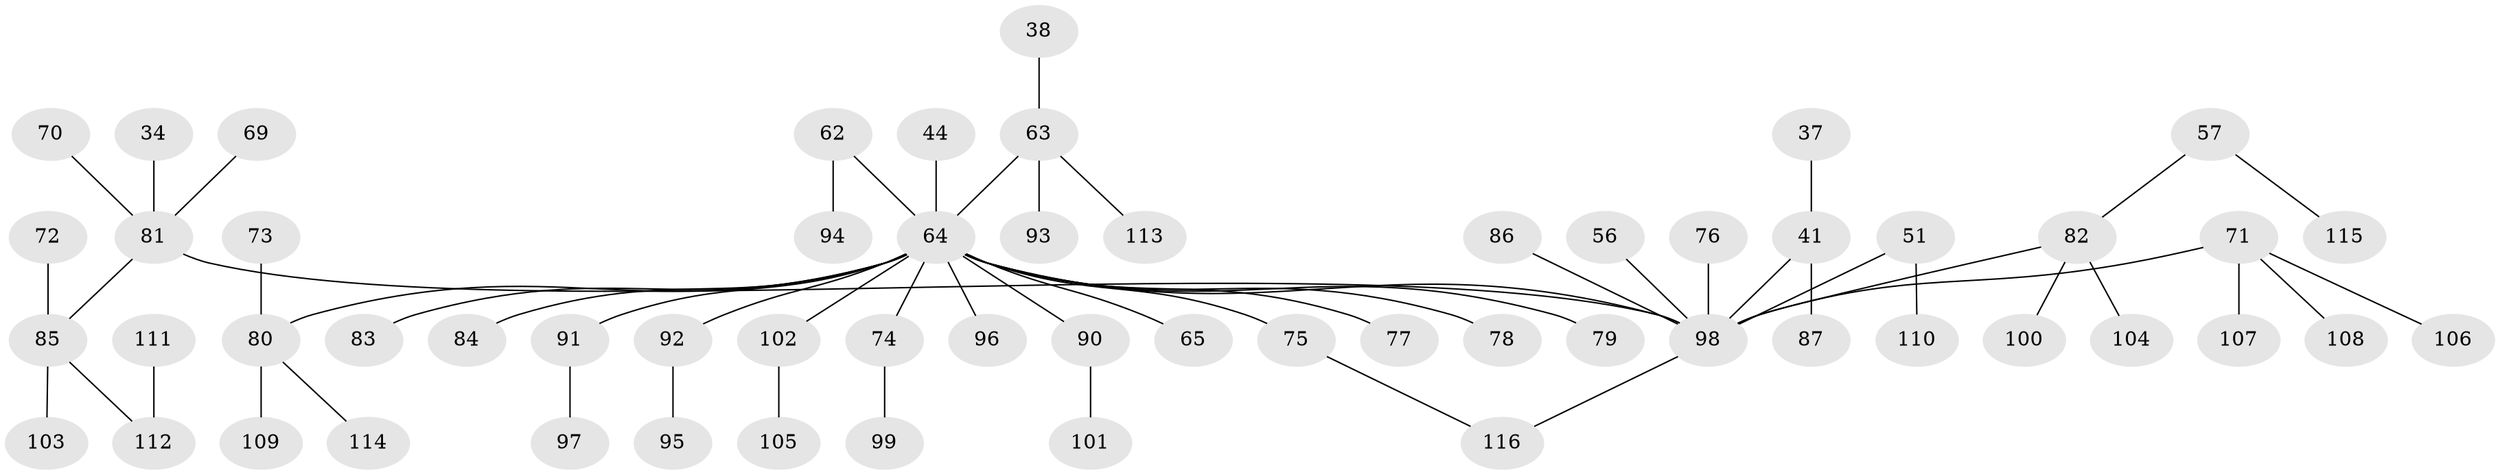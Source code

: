 // original degree distribution, {6: 0.034482758620689655, 7: 0.008620689655172414, 3: 0.1810344827586207, 4: 0.0603448275862069, 2: 0.21551724137931033, 1: 0.49137931034482757, 5: 0.008620689655172414}
// Generated by graph-tools (version 1.1) at 2025/45/03/04/25 21:45:55]
// undirected, 58 vertices, 58 edges
graph export_dot {
graph [start="1"]
  node [color=gray90,style=filled];
  34;
  37;
  38;
  41 [super="+22"];
  44;
  51;
  56;
  57;
  62;
  63 [super="+31+25+43+36"];
  64 [super="+35+53"];
  65;
  69;
  70;
  71 [super="+67"];
  72;
  73;
  74 [super="+66"];
  75 [super="+61"];
  76;
  77;
  78;
  79;
  80 [super="+60"];
  81 [super="+28+48"];
  82 [super="+49"];
  83;
  84 [super="+50"];
  85 [super="+54+68"];
  86;
  87;
  90 [super="+27"];
  91;
  92 [super="+39+88"];
  93;
  94;
  95;
  96;
  97;
  98 [super="+11+14+20+19+13+23+47+32"];
  99;
  100;
  101;
  102;
  103;
  104;
  105;
  106;
  107;
  108;
  109;
  110;
  111;
  112 [super="+89"];
  113;
  114;
  115;
  116 [super="+24"];
  34 -- 81;
  37 -- 41;
  38 -- 63;
  41 -- 98;
  41 -- 87;
  44 -- 64;
  51 -- 110;
  51 -- 98;
  56 -- 98;
  57 -- 115;
  57 -- 82;
  62 -- 94;
  62 -- 64;
  63 -- 93;
  63 -- 64;
  63 -- 113;
  64 -- 65;
  64 -- 77;
  64 -- 78;
  64 -- 79;
  64 -- 83;
  64 -- 84 [weight=2];
  64 -- 90;
  64 -- 91;
  64 -- 92;
  64 -- 96;
  64 -- 98;
  64 -- 102;
  64 -- 75;
  64 -- 74;
  64 -- 80;
  69 -- 81;
  70 -- 81;
  71 -- 98;
  71 -- 106;
  71 -- 107;
  71 -- 108;
  72 -- 85;
  73 -- 80;
  74 -- 99;
  75 -- 116;
  76 -- 98;
  80 -- 114;
  80 -- 109;
  81 -- 98;
  81 -- 85;
  82 -- 98;
  82 -- 100;
  82 -- 104;
  85 -- 103;
  85 -- 112;
  86 -- 98;
  90 -- 101;
  91 -- 97;
  92 -- 95;
  98 -- 116;
  102 -- 105;
  111 -- 112;
}
